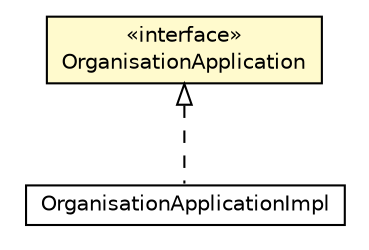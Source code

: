 #!/usr/local/bin/dot
#
# Class diagram 
# Generated by UMLGraph version R5_6_6-8-g8d7759 (http://www.umlgraph.org/)
#

digraph G {
	edge [fontname="Helvetica",fontsize=10,labelfontname="Helvetica",labelfontsize=10];
	node [fontname="Helvetica",fontsize=10,shape=plaintext];
	nodesep=0.25;
	ranksep=0.5;
	// org.dddlib.organisation.application.OrganisationApplication
	c75084 [label=<<table title="org.dddlib.organisation.application.OrganisationApplication" border="0" cellborder="1" cellspacing="0" cellpadding="2" port="p" bgcolor="lemonChiffon" href="./OrganisationApplication.html">
		<tr><td><table border="0" cellspacing="0" cellpadding="1">
<tr><td align="center" balign="center"> &#171;interface&#187; </td></tr>
<tr><td align="center" balign="center"> OrganisationApplication </td></tr>
		</table></td></tr>
		</table>>, URL="./OrganisationApplication.html", fontname="Helvetica", fontcolor="black", fontsize=10.0];
	// org.dddlib.organisation.application.impl.OrganisationApplicationImpl
	c75085 [label=<<table title="org.dddlib.organisation.application.impl.OrganisationApplicationImpl" border="0" cellborder="1" cellspacing="0" cellpadding="2" port="p" href="./impl/OrganisationApplicationImpl.html">
		<tr><td><table border="0" cellspacing="0" cellpadding="1">
<tr><td align="center" balign="center"> OrganisationApplicationImpl </td></tr>
		</table></td></tr>
		</table>>, URL="./impl/OrganisationApplicationImpl.html", fontname="Helvetica", fontcolor="black", fontsize=10.0];
	//org.dddlib.organisation.application.impl.OrganisationApplicationImpl implements org.dddlib.organisation.application.OrganisationApplication
	c75084:p -> c75085:p [dir=back,arrowtail=empty,style=dashed];
}

